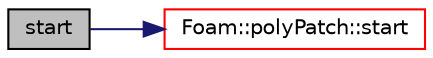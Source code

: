 digraph "start"
{
  bgcolor="transparent";
  edge [fontname="Helvetica",fontsize="10",labelfontname="Helvetica",labelfontsize="10"];
  node [fontname="Helvetica",fontsize="10",shape=record];
  rankdir="LR";
  Node1 [label="start",height=0.2,width=0.4,color="black", fillcolor="grey75", style="filled", fontcolor="black"];
  Node1 -> Node2 [color="midnightblue",fontsize="10",style="solid",fontname="Helvetica"];
  Node2 [label="Foam::polyPatch::start",height=0.2,width=0.4,color="red",URL="$a01935.html#a861f370e41af7d54d7ff91da65de6e6a",tooltip="Return start label of this patch in the polyMesh face list. "];
}
